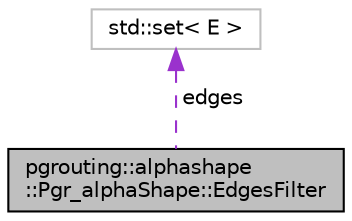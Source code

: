 digraph "pgrouting::alphashape::Pgr_alphaShape::EdgesFilter"
{
 // LATEX_PDF_SIZE
  edge [fontname="Helvetica",fontsize="10",labelfontname="Helvetica",labelfontsize="10"];
  node [fontname="Helvetica",fontsize="10",shape=record];
  Node1 [label="pgrouting::alphashape\l::Pgr_alphaShape::EdgesFilter",height=0.2,width=0.4,color="black", fillcolor="grey75", style="filled", fontcolor="black",tooltip=" "];
  Node2 -> Node1 [dir="back",color="darkorchid3",fontsize="10",style="dashed",label=" edges" ,fontname="Helvetica"];
  Node2 [label="std::set\< E \>",height=0.2,width=0.4,color="grey75", fillcolor="white", style="filled",tooltip=" "];
}
